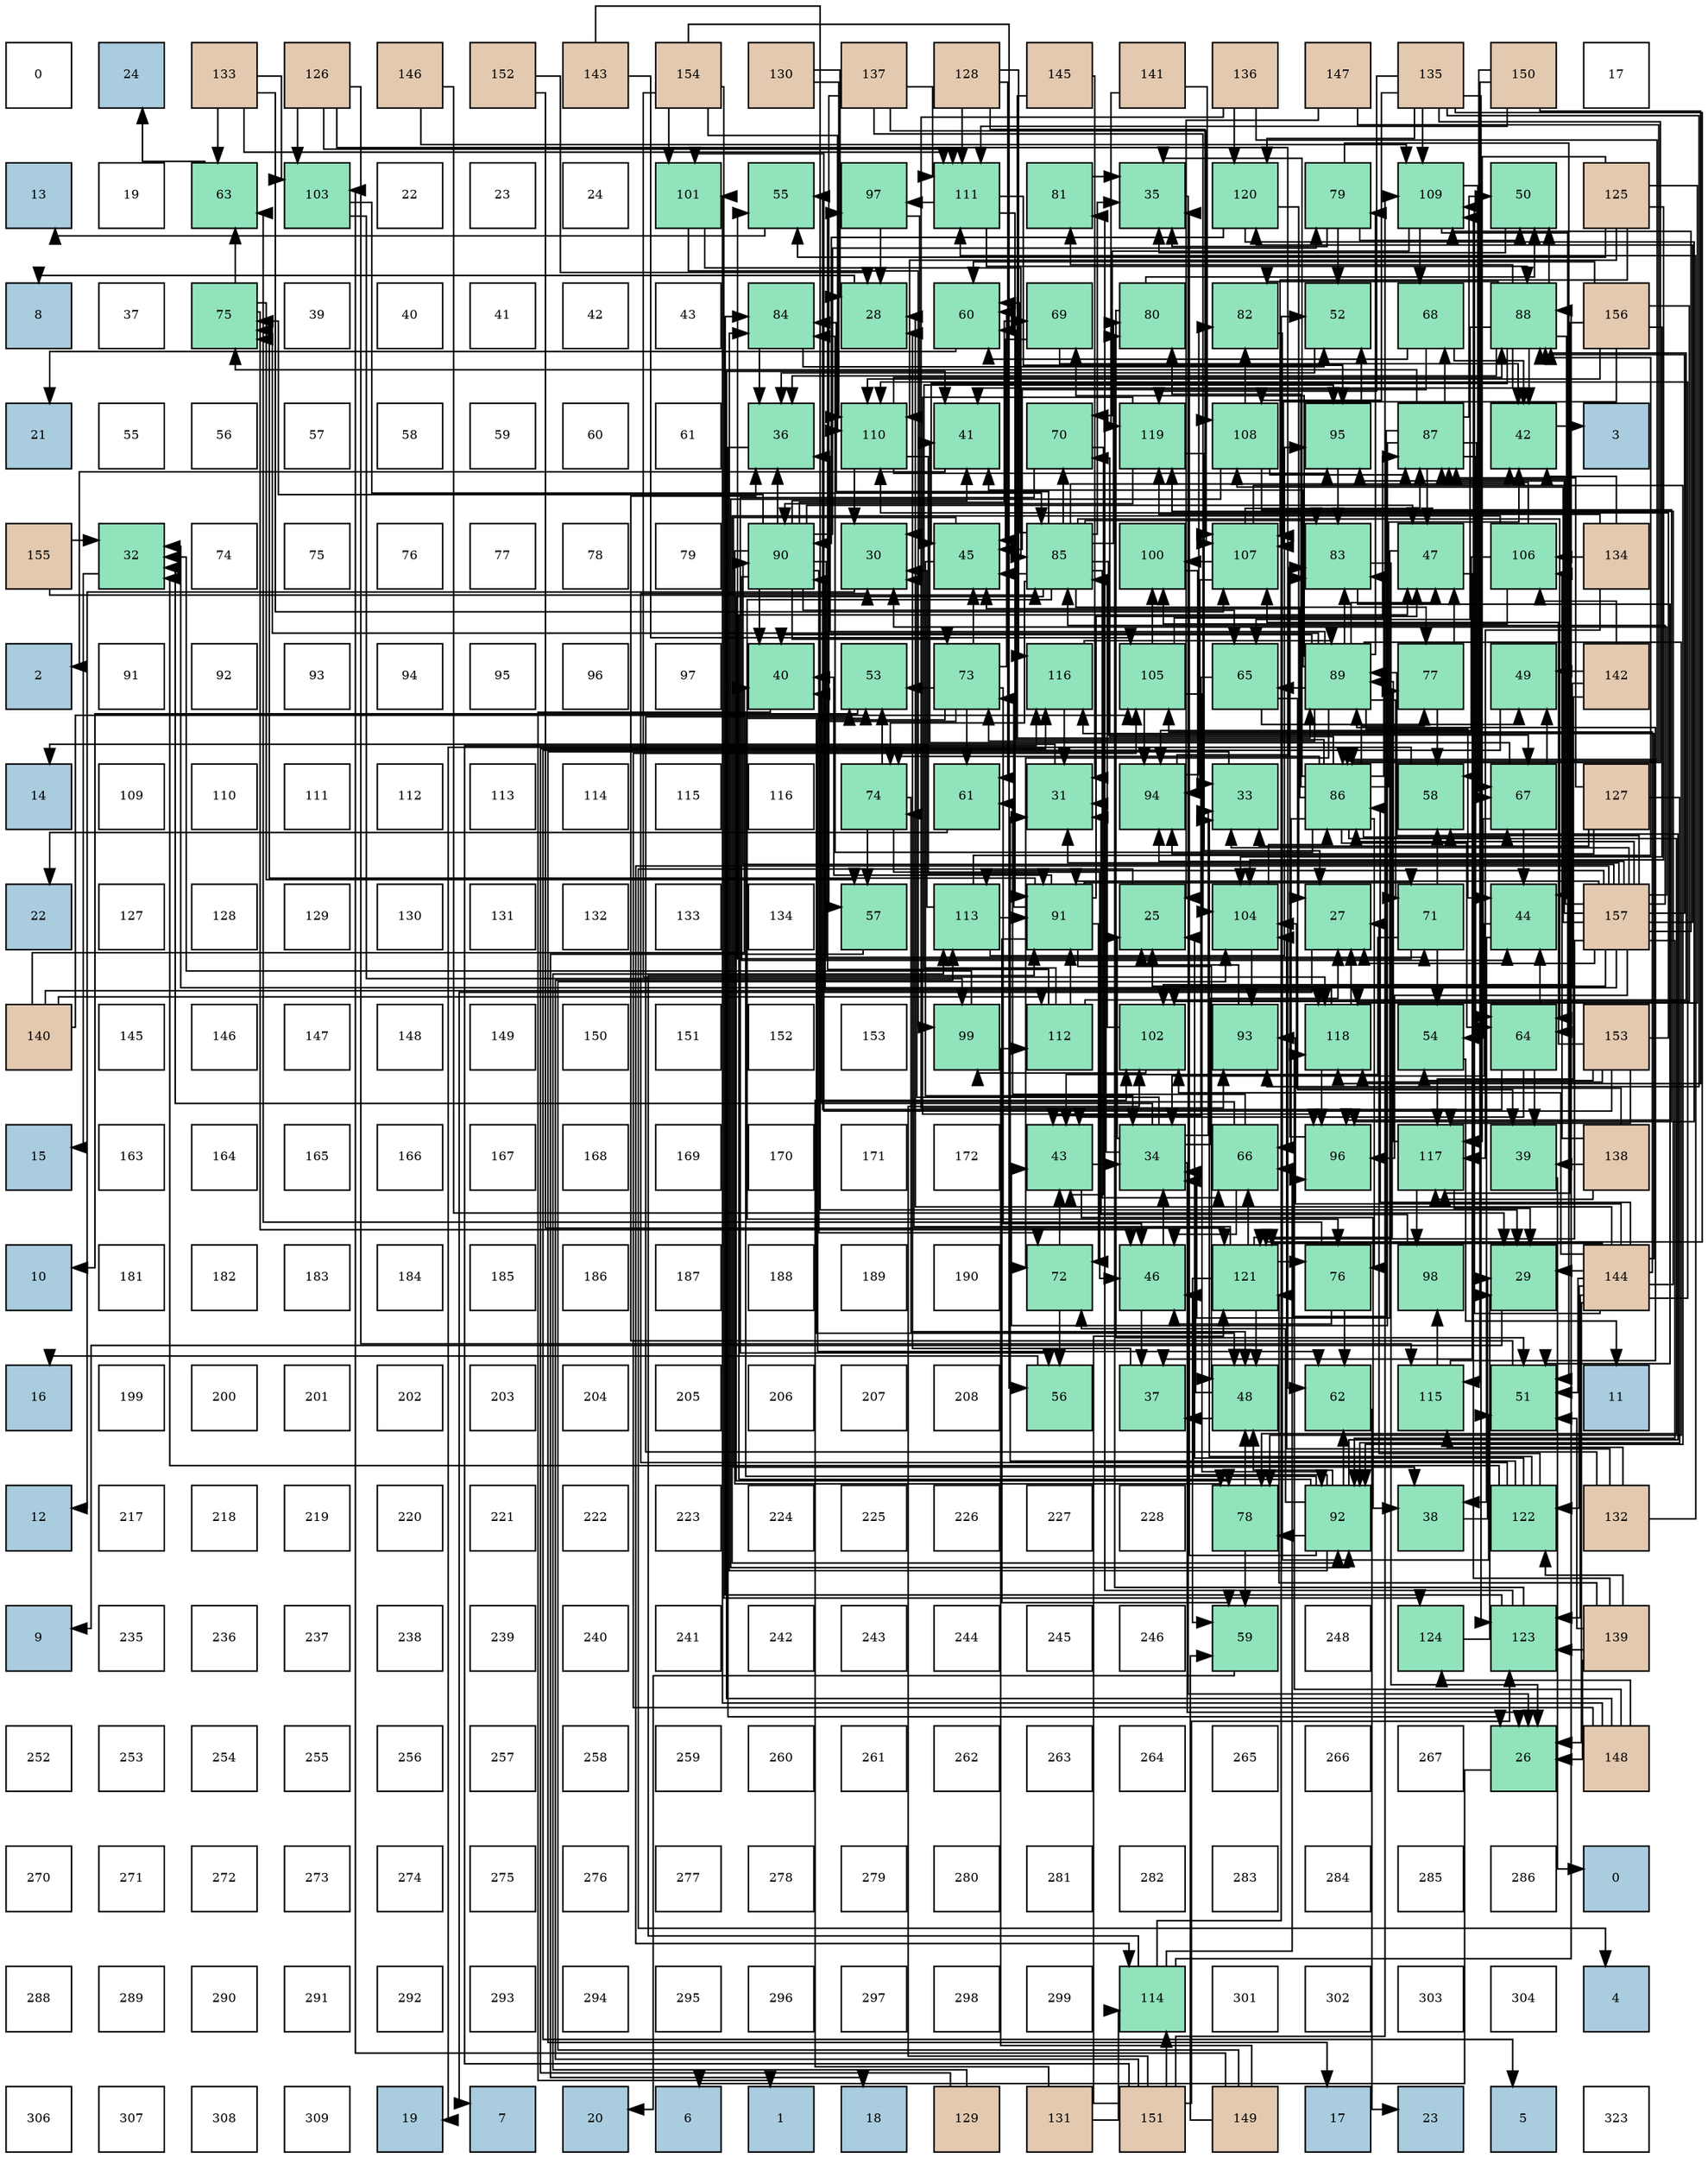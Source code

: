 digraph layout{
 rankdir=TB;
 splines=ortho;
 node [style=filled shape=square fixedsize=true width=0.6];
0[label="0", fontsize=8, fillcolor="#ffffff"];
1[label="24", fontsize=8, fillcolor="#a9ccde"];
2[label="133", fontsize=8, fillcolor="#e3c9af"];
3[label="126", fontsize=8, fillcolor="#e3c9af"];
4[label="146", fontsize=8, fillcolor="#e3c9af"];
5[label="152", fontsize=8, fillcolor="#e3c9af"];
6[label="143", fontsize=8, fillcolor="#e3c9af"];
7[label="154", fontsize=8, fillcolor="#e3c9af"];
8[label="130", fontsize=8, fillcolor="#e3c9af"];
9[label="137", fontsize=8, fillcolor="#e3c9af"];
10[label="128", fontsize=8, fillcolor="#e3c9af"];
11[label="145", fontsize=8, fillcolor="#e3c9af"];
12[label="141", fontsize=8, fillcolor="#e3c9af"];
13[label="136", fontsize=8, fillcolor="#e3c9af"];
14[label="147", fontsize=8, fillcolor="#e3c9af"];
15[label="135", fontsize=8, fillcolor="#e3c9af"];
16[label="150", fontsize=8, fillcolor="#e3c9af"];
17[label="17", fontsize=8, fillcolor="#ffffff"];
18[label="13", fontsize=8, fillcolor="#a9ccde"];
19[label="19", fontsize=8, fillcolor="#ffffff"];
20[label="63", fontsize=8, fillcolor="#91e3bb"];
21[label="103", fontsize=8, fillcolor="#91e3bb"];
22[label="22", fontsize=8, fillcolor="#ffffff"];
23[label="23", fontsize=8, fillcolor="#ffffff"];
24[label="24", fontsize=8, fillcolor="#ffffff"];
25[label="101", fontsize=8, fillcolor="#91e3bb"];
26[label="55", fontsize=8, fillcolor="#91e3bb"];
27[label="97", fontsize=8, fillcolor="#91e3bb"];
28[label="111", fontsize=8, fillcolor="#91e3bb"];
29[label="81", fontsize=8, fillcolor="#91e3bb"];
30[label="35", fontsize=8, fillcolor="#91e3bb"];
31[label="120", fontsize=8, fillcolor="#91e3bb"];
32[label="79", fontsize=8, fillcolor="#91e3bb"];
33[label="109", fontsize=8, fillcolor="#91e3bb"];
34[label="50", fontsize=8, fillcolor="#91e3bb"];
35[label="125", fontsize=8, fillcolor="#e3c9af"];
36[label="8", fontsize=8, fillcolor="#a9ccde"];
37[label="37", fontsize=8, fillcolor="#ffffff"];
38[label="75", fontsize=8, fillcolor="#91e3bb"];
39[label="39", fontsize=8, fillcolor="#ffffff"];
40[label="40", fontsize=8, fillcolor="#ffffff"];
41[label="41", fontsize=8, fillcolor="#ffffff"];
42[label="42", fontsize=8, fillcolor="#ffffff"];
43[label="43", fontsize=8, fillcolor="#ffffff"];
44[label="84", fontsize=8, fillcolor="#91e3bb"];
45[label="28", fontsize=8, fillcolor="#91e3bb"];
46[label="60", fontsize=8, fillcolor="#91e3bb"];
47[label="69", fontsize=8, fillcolor="#91e3bb"];
48[label="80", fontsize=8, fillcolor="#91e3bb"];
49[label="82", fontsize=8, fillcolor="#91e3bb"];
50[label="52", fontsize=8, fillcolor="#91e3bb"];
51[label="68", fontsize=8, fillcolor="#91e3bb"];
52[label="88", fontsize=8, fillcolor="#91e3bb"];
53[label="156", fontsize=8, fillcolor="#e3c9af"];
54[label="21", fontsize=8, fillcolor="#a9ccde"];
55[label="55", fontsize=8, fillcolor="#ffffff"];
56[label="56", fontsize=8, fillcolor="#ffffff"];
57[label="57", fontsize=8, fillcolor="#ffffff"];
58[label="58", fontsize=8, fillcolor="#ffffff"];
59[label="59", fontsize=8, fillcolor="#ffffff"];
60[label="60", fontsize=8, fillcolor="#ffffff"];
61[label="61", fontsize=8, fillcolor="#ffffff"];
62[label="36", fontsize=8, fillcolor="#91e3bb"];
63[label="110", fontsize=8, fillcolor="#91e3bb"];
64[label="41", fontsize=8, fillcolor="#91e3bb"];
65[label="70", fontsize=8, fillcolor="#91e3bb"];
66[label="119", fontsize=8, fillcolor="#91e3bb"];
67[label="108", fontsize=8, fillcolor="#91e3bb"];
68[label="95", fontsize=8, fillcolor="#91e3bb"];
69[label="87", fontsize=8, fillcolor="#91e3bb"];
70[label="42", fontsize=8, fillcolor="#91e3bb"];
71[label="3", fontsize=8, fillcolor="#a9ccde"];
72[label="155", fontsize=8, fillcolor="#e3c9af"];
73[label="32", fontsize=8, fillcolor="#91e3bb"];
74[label="74", fontsize=8, fillcolor="#ffffff"];
75[label="75", fontsize=8, fillcolor="#ffffff"];
76[label="76", fontsize=8, fillcolor="#ffffff"];
77[label="77", fontsize=8, fillcolor="#ffffff"];
78[label="78", fontsize=8, fillcolor="#ffffff"];
79[label="79", fontsize=8, fillcolor="#ffffff"];
80[label="90", fontsize=8, fillcolor="#91e3bb"];
81[label="30", fontsize=8, fillcolor="#91e3bb"];
82[label="45", fontsize=8, fillcolor="#91e3bb"];
83[label="85", fontsize=8, fillcolor="#91e3bb"];
84[label="100", fontsize=8, fillcolor="#91e3bb"];
85[label="107", fontsize=8, fillcolor="#91e3bb"];
86[label="83", fontsize=8, fillcolor="#91e3bb"];
87[label="47", fontsize=8, fillcolor="#91e3bb"];
88[label="106", fontsize=8, fillcolor="#91e3bb"];
89[label="134", fontsize=8, fillcolor="#e3c9af"];
90[label="2", fontsize=8, fillcolor="#a9ccde"];
91[label="91", fontsize=8, fillcolor="#ffffff"];
92[label="92", fontsize=8, fillcolor="#ffffff"];
93[label="93", fontsize=8, fillcolor="#ffffff"];
94[label="94", fontsize=8, fillcolor="#ffffff"];
95[label="95", fontsize=8, fillcolor="#ffffff"];
96[label="96", fontsize=8, fillcolor="#ffffff"];
97[label="97", fontsize=8, fillcolor="#ffffff"];
98[label="40", fontsize=8, fillcolor="#91e3bb"];
99[label="53", fontsize=8, fillcolor="#91e3bb"];
100[label="73", fontsize=8, fillcolor="#91e3bb"];
101[label="116", fontsize=8, fillcolor="#91e3bb"];
102[label="105", fontsize=8, fillcolor="#91e3bb"];
103[label="65", fontsize=8, fillcolor="#91e3bb"];
104[label="89", fontsize=8, fillcolor="#91e3bb"];
105[label="77", fontsize=8, fillcolor="#91e3bb"];
106[label="49", fontsize=8, fillcolor="#91e3bb"];
107[label="142", fontsize=8, fillcolor="#e3c9af"];
108[label="14", fontsize=8, fillcolor="#a9ccde"];
109[label="109", fontsize=8, fillcolor="#ffffff"];
110[label="110", fontsize=8, fillcolor="#ffffff"];
111[label="111", fontsize=8, fillcolor="#ffffff"];
112[label="112", fontsize=8, fillcolor="#ffffff"];
113[label="113", fontsize=8, fillcolor="#ffffff"];
114[label="114", fontsize=8, fillcolor="#ffffff"];
115[label="115", fontsize=8, fillcolor="#ffffff"];
116[label="116", fontsize=8, fillcolor="#ffffff"];
117[label="74", fontsize=8, fillcolor="#91e3bb"];
118[label="61", fontsize=8, fillcolor="#91e3bb"];
119[label="31", fontsize=8, fillcolor="#91e3bb"];
120[label="94", fontsize=8, fillcolor="#91e3bb"];
121[label="33", fontsize=8, fillcolor="#91e3bb"];
122[label="86", fontsize=8, fillcolor="#91e3bb"];
123[label="58", fontsize=8, fillcolor="#91e3bb"];
124[label="67", fontsize=8, fillcolor="#91e3bb"];
125[label="127", fontsize=8, fillcolor="#e3c9af"];
126[label="22", fontsize=8, fillcolor="#a9ccde"];
127[label="127", fontsize=8, fillcolor="#ffffff"];
128[label="128", fontsize=8, fillcolor="#ffffff"];
129[label="129", fontsize=8, fillcolor="#ffffff"];
130[label="130", fontsize=8, fillcolor="#ffffff"];
131[label="131", fontsize=8, fillcolor="#ffffff"];
132[label="132", fontsize=8, fillcolor="#ffffff"];
133[label="133", fontsize=8, fillcolor="#ffffff"];
134[label="134", fontsize=8, fillcolor="#ffffff"];
135[label="57", fontsize=8, fillcolor="#91e3bb"];
136[label="113", fontsize=8, fillcolor="#91e3bb"];
137[label="91", fontsize=8, fillcolor="#91e3bb"];
138[label="25", fontsize=8, fillcolor="#91e3bb"];
139[label="104", fontsize=8, fillcolor="#91e3bb"];
140[label="27", fontsize=8, fillcolor="#91e3bb"];
141[label="71", fontsize=8, fillcolor="#91e3bb"];
142[label="44", fontsize=8, fillcolor="#91e3bb"];
143[label="157", fontsize=8, fillcolor="#e3c9af"];
144[label="140", fontsize=8, fillcolor="#e3c9af"];
145[label="145", fontsize=8, fillcolor="#ffffff"];
146[label="146", fontsize=8, fillcolor="#ffffff"];
147[label="147", fontsize=8, fillcolor="#ffffff"];
148[label="148", fontsize=8, fillcolor="#ffffff"];
149[label="149", fontsize=8, fillcolor="#ffffff"];
150[label="150", fontsize=8, fillcolor="#ffffff"];
151[label="151", fontsize=8, fillcolor="#ffffff"];
152[label="152", fontsize=8, fillcolor="#ffffff"];
153[label="153", fontsize=8, fillcolor="#ffffff"];
154[label="99", fontsize=8, fillcolor="#91e3bb"];
155[label="112", fontsize=8, fillcolor="#91e3bb"];
156[label="102", fontsize=8, fillcolor="#91e3bb"];
157[label="93", fontsize=8, fillcolor="#91e3bb"];
158[label="118", fontsize=8, fillcolor="#91e3bb"];
159[label="54", fontsize=8, fillcolor="#91e3bb"];
160[label="64", fontsize=8, fillcolor="#91e3bb"];
161[label="153", fontsize=8, fillcolor="#e3c9af"];
162[label="15", fontsize=8, fillcolor="#a9ccde"];
163[label="163", fontsize=8, fillcolor="#ffffff"];
164[label="164", fontsize=8, fillcolor="#ffffff"];
165[label="165", fontsize=8, fillcolor="#ffffff"];
166[label="166", fontsize=8, fillcolor="#ffffff"];
167[label="167", fontsize=8, fillcolor="#ffffff"];
168[label="168", fontsize=8, fillcolor="#ffffff"];
169[label="169", fontsize=8, fillcolor="#ffffff"];
170[label="170", fontsize=8, fillcolor="#ffffff"];
171[label="171", fontsize=8, fillcolor="#ffffff"];
172[label="172", fontsize=8, fillcolor="#ffffff"];
173[label="43", fontsize=8, fillcolor="#91e3bb"];
174[label="34", fontsize=8, fillcolor="#91e3bb"];
175[label="66", fontsize=8, fillcolor="#91e3bb"];
176[label="96", fontsize=8, fillcolor="#91e3bb"];
177[label="117", fontsize=8, fillcolor="#91e3bb"];
178[label="39", fontsize=8, fillcolor="#91e3bb"];
179[label="138", fontsize=8, fillcolor="#e3c9af"];
180[label="10", fontsize=8, fillcolor="#a9ccde"];
181[label="181", fontsize=8, fillcolor="#ffffff"];
182[label="182", fontsize=8, fillcolor="#ffffff"];
183[label="183", fontsize=8, fillcolor="#ffffff"];
184[label="184", fontsize=8, fillcolor="#ffffff"];
185[label="185", fontsize=8, fillcolor="#ffffff"];
186[label="186", fontsize=8, fillcolor="#ffffff"];
187[label="187", fontsize=8, fillcolor="#ffffff"];
188[label="188", fontsize=8, fillcolor="#ffffff"];
189[label="189", fontsize=8, fillcolor="#ffffff"];
190[label="190", fontsize=8, fillcolor="#ffffff"];
191[label="72", fontsize=8, fillcolor="#91e3bb"];
192[label="46", fontsize=8, fillcolor="#91e3bb"];
193[label="121", fontsize=8, fillcolor="#91e3bb"];
194[label="76", fontsize=8, fillcolor="#91e3bb"];
195[label="98", fontsize=8, fillcolor="#91e3bb"];
196[label="29", fontsize=8, fillcolor="#91e3bb"];
197[label="144", fontsize=8, fillcolor="#e3c9af"];
198[label="16", fontsize=8, fillcolor="#a9ccde"];
199[label="199", fontsize=8, fillcolor="#ffffff"];
200[label="200", fontsize=8, fillcolor="#ffffff"];
201[label="201", fontsize=8, fillcolor="#ffffff"];
202[label="202", fontsize=8, fillcolor="#ffffff"];
203[label="203", fontsize=8, fillcolor="#ffffff"];
204[label="204", fontsize=8, fillcolor="#ffffff"];
205[label="205", fontsize=8, fillcolor="#ffffff"];
206[label="206", fontsize=8, fillcolor="#ffffff"];
207[label="207", fontsize=8, fillcolor="#ffffff"];
208[label="208", fontsize=8, fillcolor="#ffffff"];
209[label="56", fontsize=8, fillcolor="#91e3bb"];
210[label="37", fontsize=8, fillcolor="#91e3bb"];
211[label="48", fontsize=8, fillcolor="#91e3bb"];
212[label="62", fontsize=8, fillcolor="#91e3bb"];
213[label="115", fontsize=8, fillcolor="#91e3bb"];
214[label="51", fontsize=8, fillcolor="#91e3bb"];
215[label="11", fontsize=8, fillcolor="#a9ccde"];
216[label="12", fontsize=8, fillcolor="#a9ccde"];
217[label="217", fontsize=8, fillcolor="#ffffff"];
218[label="218", fontsize=8, fillcolor="#ffffff"];
219[label="219", fontsize=8, fillcolor="#ffffff"];
220[label="220", fontsize=8, fillcolor="#ffffff"];
221[label="221", fontsize=8, fillcolor="#ffffff"];
222[label="222", fontsize=8, fillcolor="#ffffff"];
223[label="223", fontsize=8, fillcolor="#ffffff"];
224[label="224", fontsize=8, fillcolor="#ffffff"];
225[label="225", fontsize=8, fillcolor="#ffffff"];
226[label="226", fontsize=8, fillcolor="#ffffff"];
227[label="227", fontsize=8, fillcolor="#ffffff"];
228[label="228", fontsize=8, fillcolor="#ffffff"];
229[label="78", fontsize=8, fillcolor="#91e3bb"];
230[label="92", fontsize=8, fillcolor="#91e3bb"];
231[label="38", fontsize=8, fillcolor="#91e3bb"];
232[label="122", fontsize=8, fillcolor="#91e3bb"];
233[label="132", fontsize=8, fillcolor="#e3c9af"];
234[label="9", fontsize=8, fillcolor="#a9ccde"];
235[label="235", fontsize=8, fillcolor="#ffffff"];
236[label="236", fontsize=8, fillcolor="#ffffff"];
237[label="237", fontsize=8, fillcolor="#ffffff"];
238[label="238", fontsize=8, fillcolor="#ffffff"];
239[label="239", fontsize=8, fillcolor="#ffffff"];
240[label="240", fontsize=8, fillcolor="#ffffff"];
241[label="241", fontsize=8, fillcolor="#ffffff"];
242[label="242", fontsize=8, fillcolor="#ffffff"];
243[label="243", fontsize=8, fillcolor="#ffffff"];
244[label="244", fontsize=8, fillcolor="#ffffff"];
245[label="245", fontsize=8, fillcolor="#ffffff"];
246[label="246", fontsize=8, fillcolor="#ffffff"];
247[label="59", fontsize=8, fillcolor="#91e3bb"];
248[label="248", fontsize=8, fillcolor="#ffffff"];
249[label="124", fontsize=8, fillcolor="#91e3bb"];
250[label="123", fontsize=8, fillcolor="#91e3bb"];
251[label="139", fontsize=8, fillcolor="#e3c9af"];
252[label="252", fontsize=8, fillcolor="#ffffff"];
253[label="253", fontsize=8, fillcolor="#ffffff"];
254[label="254", fontsize=8, fillcolor="#ffffff"];
255[label="255", fontsize=8, fillcolor="#ffffff"];
256[label="256", fontsize=8, fillcolor="#ffffff"];
257[label="257", fontsize=8, fillcolor="#ffffff"];
258[label="258", fontsize=8, fillcolor="#ffffff"];
259[label="259", fontsize=8, fillcolor="#ffffff"];
260[label="260", fontsize=8, fillcolor="#ffffff"];
261[label="261", fontsize=8, fillcolor="#ffffff"];
262[label="262", fontsize=8, fillcolor="#ffffff"];
263[label="263", fontsize=8, fillcolor="#ffffff"];
264[label="264", fontsize=8, fillcolor="#ffffff"];
265[label="265", fontsize=8, fillcolor="#ffffff"];
266[label="266", fontsize=8, fillcolor="#ffffff"];
267[label="267", fontsize=8, fillcolor="#ffffff"];
268[label="26", fontsize=8, fillcolor="#91e3bb"];
269[label="148", fontsize=8, fillcolor="#e3c9af"];
270[label="270", fontsize=8, fillcolor="#ffffff"];
271[label="271", fontsize=8, fillcolor="#ffffff"];
272[label="272", fontsize=8, fillcolor="#ffffff"];
273[label="273", fontsize=8, fillcolor="#ffffff"];
274[label="274", fontsize=8, fillcolor="#ffffff"];
275[label="275", fontsize=8, fillcolor="#ffffff"];
276[label="276", fontsize=8, fillcolor="#ffffff"];
277[label="277", fontsize=8, fillcolor="#ffffff"];
278[label="278", fontsize=8, fillcolor="#ffffff"];
279[label="279", fontsize=8, fillcolor="#ffffff"];
280[label="280", fontsize=8, fillcolor="#ffffff"];
281[label="281", fontsize=8, fillcolor="#ffffff"];
282[label="282", fontsize=8, fillcolor="#ffffff"];
283[label="283", fontsize=8, fillcolor="#ffffff"];
284[label="284", fontsize=8, fillcolor="#ffffff"];
285[label="285", fontsize=8, fillcolor="#ffffff"];
286[label="286", fontsize=8, fillcolor="#ffffff"];
287[label="0", fontsize=8, fillcolor="#a9ccde"];
288[label="288", fontsize=8, fillcolor="#ffffff"];
289[label="289", fontsize=8, fillcolor="#ffffff"];
290[label="290", fontsize=8, fillcolor="#ffffff"];
291[label="291", fontsize=8, fillcolor="#ffffff"];
292[label="292", fontsize=8, fillcolor="#ffffff"];
293[label="293", fontsize=8, fillcolor="#ffffff"];
294[label="294", fontsize=8, fillcolor="#ffffff"];
295[label="295", fontsize=8, fillcolor="#ffffff"];
296[label="296", fontsize=8, fillcolor="#ffffff"];
297[label="297", fontsize=8, fillcolor="#ffffff"];
298[label="298", fontsize=8, fillcolor="#ffffff"];
299[label="299", fontsize=8, fillcolor="#ffffff"];
300[label="114", fontsize=8, fillcolor="#91e3bb"];
301[label="301", fontsize=8, fillcolor="#ffffff"];
302[label="302", fontsize=8, fillcolor="#ffffff"];
303[label="303", fontsize=8, fillcolor="#ffffff"];
304[label="304", fontsize=8, fillcolor="#ffffff"];
305[label="4", fontsize=8, fillcolor="#a9ccde"];
306[label="306", fontsize=8, fillcolor="#ffffff"];
307[label="307", fontsize=8, fillcolor="#ffffff"];
308[label="308", fontsize=8, fillcolor="#ffffff"];
309[label="309", fontsize=8, fillcolor="#ffffff"];
310[label="19", fontsize=8, fillcolor="#a9ccde"];
311[label="7", fontsize=8, fillcolor="#a9ccde"];
312[label="20", fontsize=8, fillcolor="#a9ccde"];
313[label="6", fontsize=8, fillcolor="#a9ccde"];
314[label="1", fontsize=8, fillcolor="#a9ccde"];
315[label="18", fontsize=8, fillcolor="#a9ccde"];
316[label="129", fontsize=8, fillcolor="#e3c9af"];
317[label="131", fontsize=8, fillcolor="#e3c9af"];
318[label="151", fontsize=8, fillcolor="#e3c9af"];
319[label="149", fontsize=8, fillcolor="#e3c9af"];
320[label="17", fontsize=8, fillcolor="#a9ccde"];
321[label="23", fontsize=8, fillcolor="#a9ccde"];
322[label="5", fontsize=8, fillcolor="#a9ccde"];
323[label="323", fontsize=8, fillcolor="#ffffff"];
edge [constraint=false, style=vis];138 -> 305;
268 -> 313;
140 -> 311;
45 -> 36;
196 -> 234;
81 -> 216;
119 -> 108;
73 -> 162;
121 -> 320;
174 -> 138;
174 -> 268;
174 -> 140;
174 -> 81;
174 -> 119;
174 -> 73;
174 -> 121;
30 -> 268;
62 -> 268;
210 -> 45;
231 -> 196;
178 -> 287;
98 -> 314;
64 -> 90;
70 -> 71;
173 -> 174;
173 -> 231;
142 -> 174;
142 -> 231;
82 -> 174;
82 -> 231;
192 -> 174;
192 -> 210;
87 -> 174;
87 -> 210;
211 -> 174;
211 -> 210;
106 -> 322;
34 -> 30;
214 -> 62;
50 -> 62;
99 -> 180;
159 -> 215;
26 -> 18;
209 -> 198;
135 -> 315;
123 -> 310;
247 -> 312;
46 -> 54;
118 -> 126;
212 -> 321;
20 -> 1;
160 -> 178;
160 -> 173;
160 -> 142;
160 -> 26;
103 -> 178;
103 -> 173;
103 -> 106;
175 -> 98;
175 -> 192;
175 -> 118;
124 -> 64;
124 -> 142;
124 -> 106;
124 -> 159;
51 -> 70;
51 -> 82;
51 -> 46;
47 -> 70;
47 -> 82;
65 -> 173;
65 -> 209;
141 -> 173;
141 -> 159;
141 -> 26;
141 -> 123;
191 -> 173;
191 -> 209;
100 -> 82;
100 -> 192;
100 -> 211;
100 -> 99;
100 -> 46;
100 -> 118;
100 -> 212;
117 -> 192;
117 -> 211;
117 -> 99;
117 -> 135;
38 -> 192;
38 -> 135;
38 -> 20;
194 -> 192;
194 -> 212;
194 -> 20;
105 -> 87;
105 -> 123;
229 -> 211;
229 -> 247;
32 -> 30;
32 -> 34;
32 -> 214;
32 -> 50;
48 -> 34;
48 -> 214;
29 -> 30;
49 -> 214;
86 -> 268;
86 -> 214;
44 -> 62;
44 -> 50;
83 -> 30;
83 -> 70;
83 -> 82;
83 -> 46;
83 -> 160;
83 -> 175;
83 -> 124;
83 -> 65;
83 -> 117;
83 -> 194;
83 -> 105;
83 -> 229;
83 -> 48;
83 -> 86;
83 -> 44;
122 -> 30;
122 -> 70;
122 -> 82;
122 -> 46;
122 -> 160;
122 -> 175;
122 -> 124;
122 -> 65;
122 -> 117;
122 -> 194;
122 -> 105;
122 -> 229;
122 -> 48;
122 -> 86;
122 -> 44;
69 -> 173;
69 -> 87;
69 -> 34;
69 -> 160;
69 -> 175;
69 -> 124;
69 -> 51;
69 -> 38;
52 -> 62;
52 -> 64;
52 -> 70;
52 -> 142;
52 -> 82;
52 -> 34;
52 -> 103;
52 -> 29;
52 -> 49;
104 -> 62;
104 -> 98;
104 -> 64;
104 -> 142;
104 -> 87;
104 -> 103;
104 -> 47;
104 -> 141;
104 -> 191;
104 -> 100;
104 -> 38;
104 -> 229;
104 -> 32;
104 -> 86;
80 -> 62;
80 -> 98;
80 -> 64;
80 -> 142;
80 -> 87;
80 -> 103;
80 -> 47;
80 -> 141;
80 -> 191;
80 -> 100;
80 -> 38;
80 -> 229;
80 -> 32;
137 -> 98;
137 -> 87;
137 -> 211;
137 -> 247;
137 -> 141;
137 -> 191;
137 -> 100;
137 -> 38;
230 -> 30;
230 -> 192;
230 -> 87;
230 -> 211;
230 -> 99;
230 -> 123;
230 -> 212;
230 -> 191;
230 -> 229;
230 -> 44;
157 -> 138;
120 -> 49;
120 -> 86;
68 -> 50;
68 -> 86;
176 -> 86;
27 -> 45;
27 -> 81;
195 -> 119;
154 -> 73;
84 -> 121;
25 -> 83;
25 -> 154;
156 -> 83;
156 -> 154;
21 -> 83;
21 -> 154;
139 -> 122;
139 -> 157;
102 -> 69;
102 -> 230;
102 -> 120;
102 -> 84;
88 -> 69;
88 -> 230;
88 -> 120;
88 -> 84;
85 -> 69;
85 -> 230;
85 -> 120;
85 -> 84;
67 -> 49;
67 -> 69;
67 -> 230;
67 -> 176;
33 -> 160;
33 -> 124;
33 -> 51;
33 -> 65;
63 -> 81;
63 -> 52;
63 -> 137;
63 -> 68;
28 -> 52;
28 -> 137;
28 -> 68;
28 -> 27;
155 -> 52;
155 -> 137;
155 -> 68;
155 -> 27;
136 -> 81;
136 -> 52;
136 -> 137;
136 -> 68;
300 -> 50;
300 -> 52;
300 -> 137;
300 -> 176;
213 -> 104;
213 -> 195;
101 -> 119;
101 -> 104;
177 -> 196;
177 -> 104;
177 -> 195;
158 -> 140;
158 -> 80;
158 -> 176;
66 -> 140;
66 -> 80;
66 -> 176;
31 -> 140;
31 -> 80;
31 -> 176;
193 -> 211;
193 -> 247;
193 -> 175;
193 -> 117;
193 -> 194;
193 -> 105;
232 -> 138;
232 -> 140;
232 -> 81;
232 -> 119;
232 -> 73;
232 -> 121;
250 -> 48;
250 -> 29;
250 -> 44;
249 -> 196;
35 -> 26;
35 -> 139;
35 -> 85;
35 -> 63;
35 -> 177;
35 -> 158;
3 -> 212;
3 -> 21;
3 -> 28;
3 -> 213;
125 -> 121;
125 -> 69;
125 -> 230;
125 -> 120;
10 -> 118;
10 -> 85;
10 -> 28;
10 -> 101;
316 -> 136;
316 -> 101;
8 -> 45;
8 -> 63;
317 -> 156;
317 -> 300;
233 -> 99;
233 -> 139;
233 -> 28;
233 -> 213;
2 -> 20;
2 -> 21;
2 -> 85;
2 -> 28;
89 -> 70;
89 -> 88;
89 -> 177;
89 -> 66;
15 -> 122;
15 -> 157;
15 -> 67;
15 -> 33;
15 -> 66;
15 -> 31;
15 -> 193;
15 -> 250;
13 -> 122;
13 -> 157;
13 -> 31;
9 -> 135;
9 -> 139;
9 -> 85;
9 -> 28;
179 -> 178;
179 -> 139;
179 -> 88;
179 -> 177;
251 -> 268;
251 -> 214;
251 -> 33;
251 -> 193;
251 -> 232;
251 -> 250;
144 -> 98;
144 -> 102;
144 -> 155;
144 -> 158;
12 -> 67;
12 -> 66;
107 -> 106;
107 -> 156;
107 -> 88;
107 -> 177;
6 -> 196;
6 -> 102;
197 -> 268;
197 -> 45;
197 -> 196;
197 -> 214;
197 -> 122;
197 -> 157;
197 -> 156;
197 -> 102;
197 -> 33;
197 -> 63;
197 -> 101;
197 -> 66;
197 -> 193;
197 -> 232;
197 -> 250;
11 -> 119;
11 -> 104;
4 -> 196;
4 -> 33;
14 -> 138;
14 -> 122;
269 -> 64;
269 -> 25;
269 -> 102;
269 -> 158;
269 -> 249;
319 -> 247;
319 -> 21;
319 -> 139;
319 -> 155;
16 -> 123;
16 -> 28;
16 -> 213;
16 -> 158;
318 -> 156;
318 -> 33;
318 -> 136;
318 -> 300;
318 -> 101;
318 -> 193;
318 -> 250;
5 -> 45;
5 -> 193;
161 -> 159;
161 -> 25;
161 -> 85;
161 -> 63;
161 -> 177;
161 -> 158;
7 -> 209;
7 -> 25;
7 -> 63;
7 -> 158;
7 -> 249;
72 -> 73;
72 -> 83;
53 -> 46;
53 -> 156;
53 -> 139;
53 -> 85;
53 -> 63;
53 -> 177;
143 -> 138;
143 -> 140;
143 -> 81;
143 -> 119;
143 -> 73;
143 -> 121;
143 -> 83;
143 -> 122;
143 -> 69;
143 -> 52;
143 -> 104;
143 -> 80;
143 -> 137;
143 -> 230;
143 -> 120;
143 -> 68;
143 -> 176;
143 -> 67;
143 -> 33;
143 -> 136;
143 -> 300;
143 -> 31;
143 -> 193;
edge [constraint=true, style=invis];
0 -> 18 -> 36 -> 54 -> 72 -> 90 -> 108 -> 126 -> 144 -> 162 -> 180 -> 198 -> 216 -> 234 -> 252 -> 270 -> 288 -> 306;
1 -> 19 -> 37 -> 55 -> 73 -> 91 -> 109 -> 127 -> 145 -> 163 -> 181 -> 199 -> 217 -> 235 -> 253 -> 271 -> 289 -> 307;
2 -> 20 -> 38 -> 56 -> 74 -> 92 -> 110 -> 128 -> 146 -> 164 -> 182 -> 200 -> 218 -> 236 -> 254 -> 272 -> 290 -> 308;
3 -> 21 -> 39 -> 57 -> 75 -> 93 -> 111 -> 129 -> 147 -> 165 -> 183 -> 201 -> 219 -> 237 -> 255 -> 273 -> 291 -> 309;
4 -> 22 -> 40 -> 58 -> 76 -> 94 -> 112 -> 130 -> 148 -> 166 -> 184 -> 202 -> 220 -> 238 -> 256 -> 274 -> 292 -> 310;
5 -> 23 -> 41 -> 59 -> 77 -> 95 -> 113 -> 131 -> 149 -> 167 -> 185 -> 203 -> 221 -> 239 -> 257 -> 275 -> 293 -> 311;
6 -> 24 -> 42 -> 60 -> 78 -> 96 -> 114 -> 132 -> 150 -> 168 -> 186 -> 204 -> 222 -> 240 -> 258 -> 276 -> 294 -> 312;
7 -> 25 -> 43 -> 61 -> 79 -> 97 -> 115 -> 133 -> 151 -> 169 -> 187 -> 205 -> 223 -> 241 -> 259 -> 277 -> 295 -> 313;
8 -> 26 -> 44 -> 62 -> 80 -> 98 -> 116 -> 134 -> 152 -> 170 -> 188 -> 206 -> 224 -> 242 -> 260 -> 278 -> 296 -> 314;
9 -> 27 -> 45 -> 63 -> 81 -> 99 -> 117 -> 135 -> 153 -> 171 -> 189 -> 207 -> 225 -> 243 -> 261 -> 279 -> 297 -> 315;
10 -> 28 -> 46 -> 64 -> 82 -> 100 -> 118 -> 136 -> 154 -> 172 -> 190 -> 208 -> 226 -> 244 -> 262 -> 280 -> 298 -> 316;
11 -> 29 -> 47 -> 65 -> 83 -> 101 -> 119 -> 137 -> 155 -> 173 -> 191 -> 209 -> 227 -> 245 -> 263 -> 281 -> 299 -> 317;
12 -> 30 -> 48 -> 66 -> 84 -> 102 -> 120 -> 138 -> 156 -> 174 -> 192 -> 210 -> 228 -> 246 -> 264 -> 282 -> 300 -> 318;
13 -> 31 -> 49 -> 67 -> 85 -> 103 -> 121 -> 139 -> 157 -> 175 -> 193 -> 211 -> 229 -> 247 -> 265 -> 283 -> 301 -> 319;
14 -> 32 -> 50 -> 68 -> 86 -> 104 -> 122 -> 140 -> 158 -> 176 -> 194 -> 212 -> 230 -> 248 -> 266 -> 284 -> 302 -> 320;
15 -> 33 -> 51 -> 69 -> 87 -> 105 -> 123 -> 141 -> 159 -> 177 -> 195 -> 213 -> 231 -> 249 -> 267 -> 285 -> 303 -> 321;
16 -> 34 -> 52 -> 70 -> 88 -> 106 -> 124 -> 142 -> 160 -> 178 -> 196 -> 214 -> 232 -> 250 -> 268 -> 286 -> 304 -> 322;
17 -> 35 -> 53 -> 71 -> 89 -> 107 -> 125 -> 143 -> 161 -> 179 -> 197 -> 215 -> 233 -> 251 -> 269 -> 287 -> 305 -> 323;
rank = same {0 -> 1 -> 2 -> 3 -> 4 -> 5 -> 6 -> 7 -> 8 -> 9 -> 10 -> 11 -> 12 -> 13 -> 14 -> 15 -> 16 -> 17};
rank = same {18 -> 19 -> 20 -> 21 -> 22 -> 23 -> 24 -> 25 -> 26 -> 27 -> 28 -> 29 -> 30 -> 31 -> 32 -> 33 -> 34 -> 35};
rank = same {36 -> 37 -> 38 -> 39 -> 40 -> 41 -> 42 -> 43 -> 44 -> 45 -> 46 -> 47 -> 48 -> 49 -> 50 -> 51 -> 52 -> 53};
rank = same {54 -> 55 -> 56 -> 57 -> 58 -> 59 -> 60 -> 61 -> 62 -> 63 -> 64 -> 65 -> 66 -> 67 -> 68 -> 69 -> 70 -> 71};
rank = same {72 -> 73 -> 74 -> 75 -> 76 -> 77 -> 78 -> 79 -> 80 -> 81 -> 82 -> 83 -> 84 -> 85 -> 86 -> 87 -> 88 -> 89};
rank = same {90 -> 91 -> 92 -> 93 -> 94 -> 95 -> 96 -> 97 -> 98 -> 99 -> 100 -> 101 -> 102 -> 103 -> 104 -> 105 -> 106 -> 107};
rank = same {108 -> 109 -> 110 -> 111 -> 112 -> 113 -> 114 -> 115 -> 116 -> 117 -> 118 -> 119 -> 120 -> 121 -> 122 -> 123 -> 124 -> 125};
rank = same {126 -> 127 -> 128 -> 129 -> 130 -> 131 -> 132 -> 133 -> 134 -> 135 -> 136 -> 137 -> 138 -> 139 -> 140 -> 141 -> 142 -> 143};
rank = same {144 -> 145 -> 146 -> 147 -> 148 -> 149 -> 150 -> 151 -> 152 -> 153 -> 154 -> 155 -> 156 -> 157 -> 158 -> 159 -> 160 -> 161};
rank = same {162 -> 163 -> 164 -> 165 -> 166 -> 167 -> 168 -> 169 -> 170 -> 171 -> 172 -> 173 -> 174 -> 175 -> 176 -> 177 -> 178 -> 179};
rank = same {180 -> 181 -> 182 -> 183 -> 184 -> 185 -> 186 -> 187 -> 188 -> 189 -> 190 -> 191 -> 192 -> 193 -> 194 -> 195 -> 196 -> 197};
rank = same {198 -> 199 -> 200 -> 201 -> 202 -> 203 -> 204 -> 205 -> 206 -> 207 -> 208 -> 209 -> 210 -> 211 -> 212 -> 213 -> 214 -> 215};
rank = same {216 -> 217 -> 218 -> 219 -> 220 -> 221 -> 222 -> 223 -> 224 -> 225 -> 226 -> 227 -> 228 -> 229 -> 230 -> 231 -> 232 -> 233};
rank = same {234 -> 235 -> 236 -> 237 -> 238 -> 239 -> 240 -> 241 -> 242 -> 243 -> 244 -> 245 -> 246 -> 247 -> 248 -> 249 -> 250 -> 251};
rank = same {252 -> 253 -> 254 -> 255 -> 256 -> 257 -> 258 -> 259 -> 260 -> 261 -> 262 -> 263 -> 264 -> 265 -> 266 -> 267 -> 268 -> 269};
rank = same {270 -> 271 -> 272 -> 273 -> 274 -> 275 -> 276 -> 277 -> 278 -> 279 -> 280 -> 281 -> 282 -> 283 -> 284 -> 285 -> 286 -> 287};
rank = same {288 -> 289 -> 290 -> 291 -> 292 -> 293 -> 294 -> 295 -> 296 -> 297 -> 298 -> 299 -> 300 -> 301 -> 302 -> 303 -> 304 -> 305};
rank = same {306 -> 307 -> 308 -> 309 -> 310 -> 311 -> 312 -> 313 -> 314 -> 315 -> 316 -> 317 -> 318 -> 319 -> 320 -> 321 -> 322 -> 323};
}
